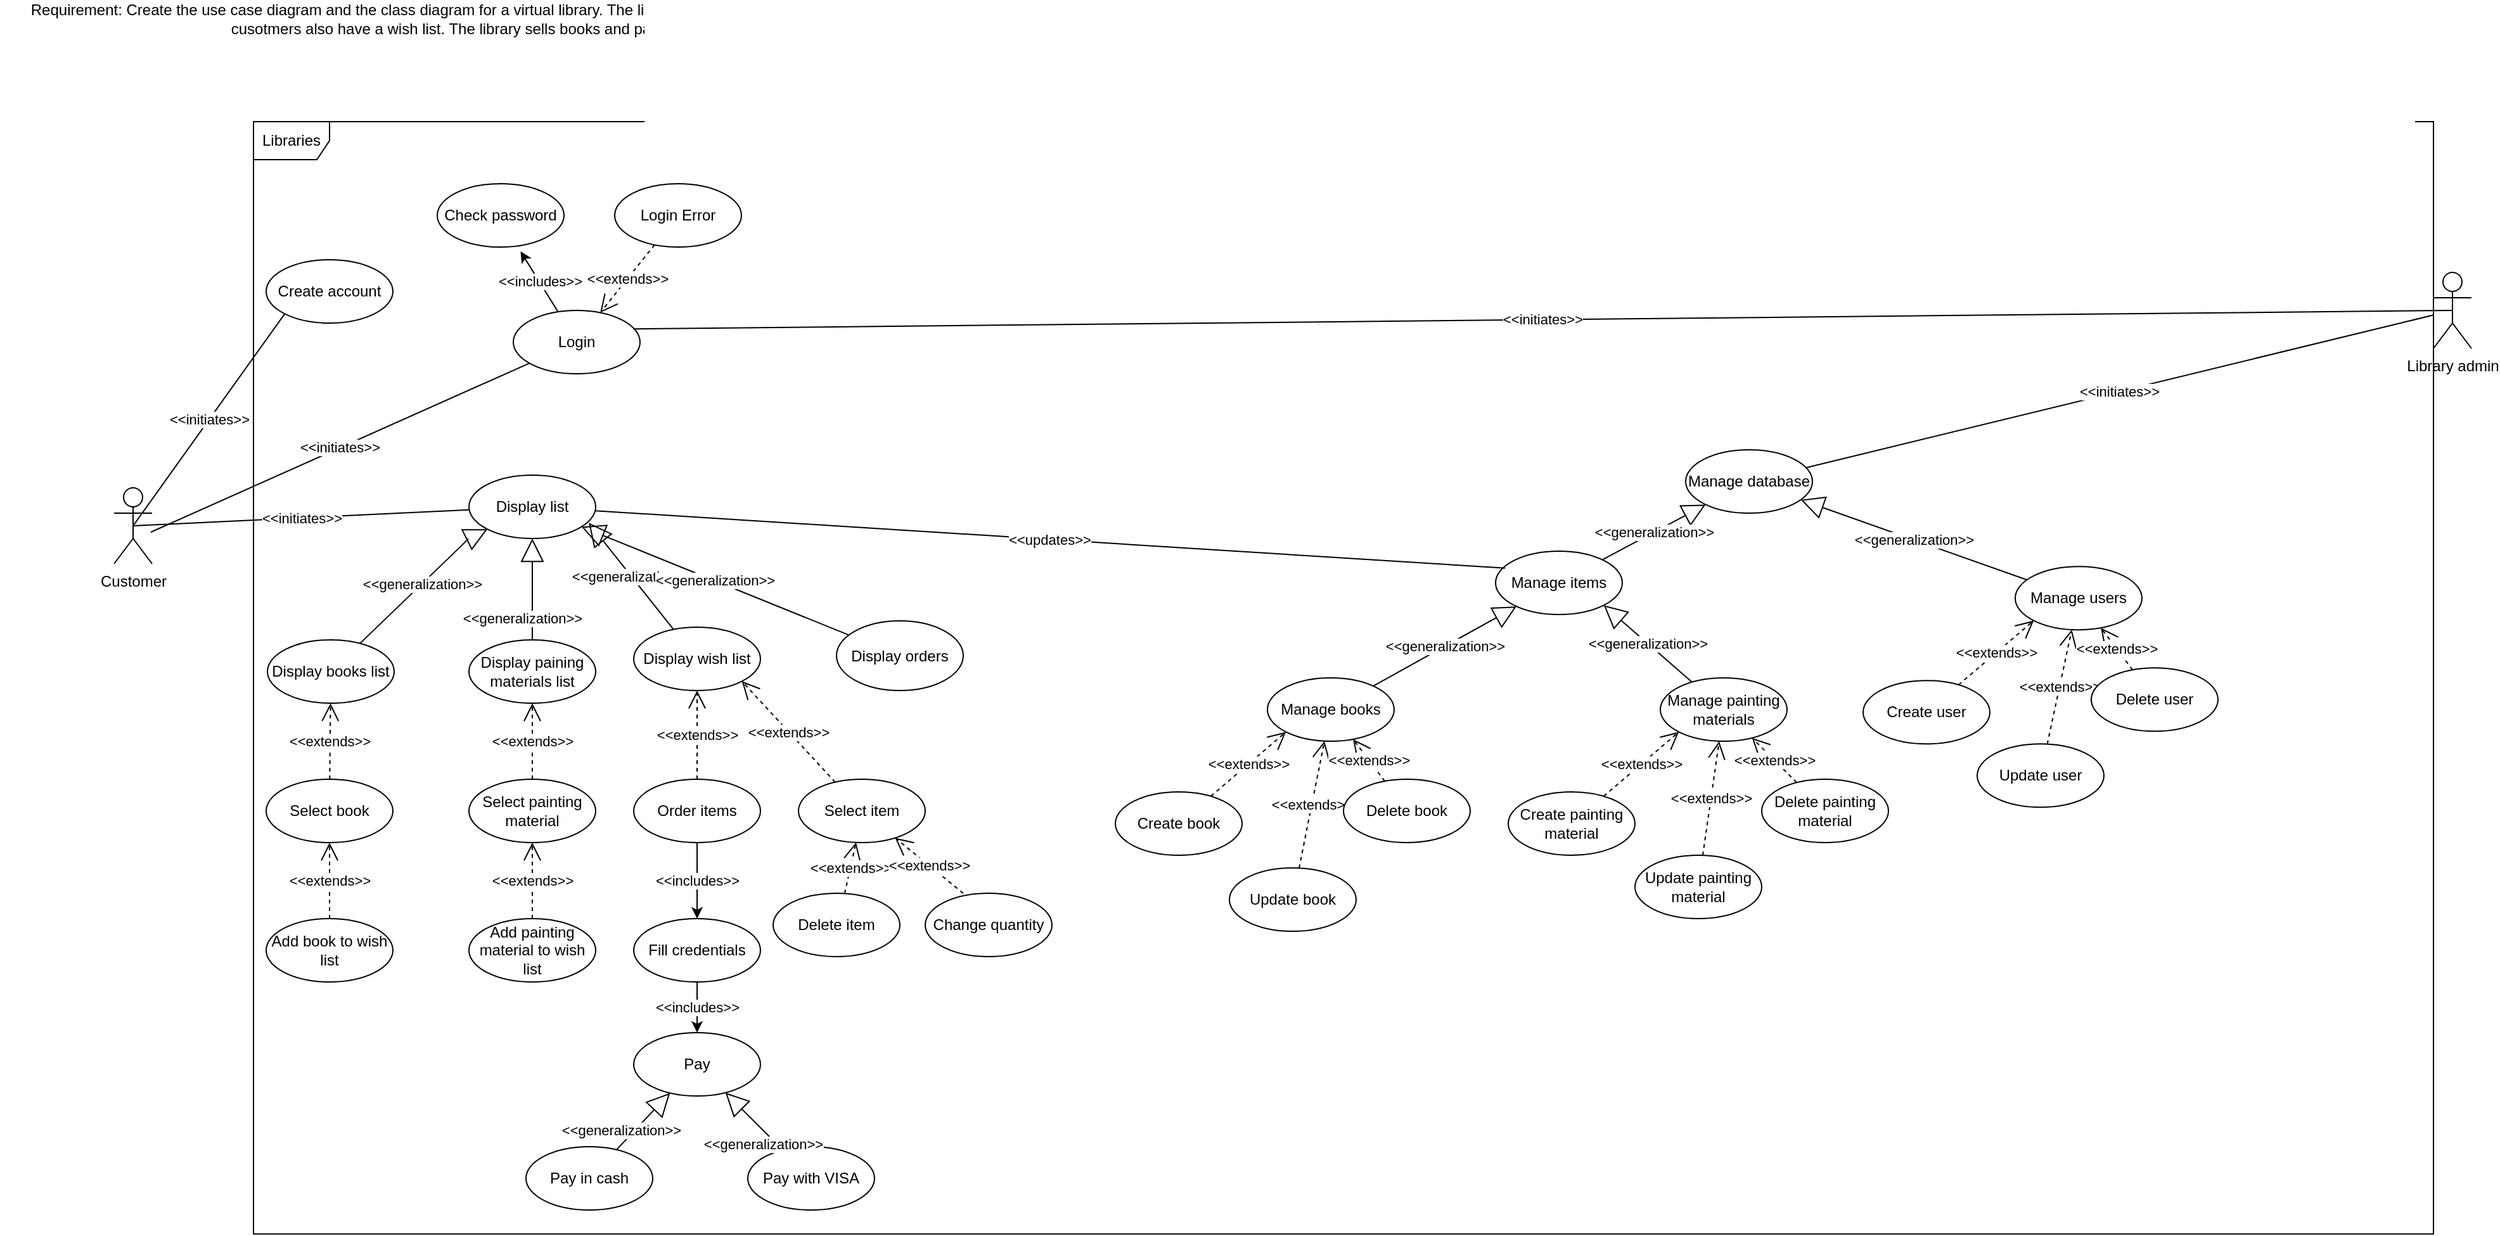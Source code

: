 <mxfile version="14.5.1" type="device"><diagram id="Yia_Mjs-g3SSGOk-4FDy" name="Page-1"><mxGraphModel dx="1422" dy="822" grid="1" gridSize="10" guides="1" tooltips="1" connect="1" arrows="1" fold="1" page="1" pageScale="1" pageWidth="850" pageHeight="1100" math="0" shadow="0"><root><mxCell id="0"/><mxCell id="1" parent="0"/><mxCell id="6MQ6Q1Cc0P8-fGBVFd-8-1" value="Libraries" style="shape=umlFrame;whiteSpace=wrap;html=1;" parent="1" vertex="1"><mxGeometry x="210" y="111" width="1720" height="877.9" as="geometry"/></mxCell><mxCell id="6MQ6Q1Cc0P8-fGBVFd-8-2" value="Requirement:&amp;nbsp;Create the use case diagram and the class diagram for a virtual library. The library has customers that can place orders, the cusotmers also have a wish list. The library sells books and painting materials." style="text;html=1;strokeColor=none;fillColor=none;align=center;verticalAlign=middle;whiteSpace=wrap;rounded=0;" parent="1" vertex="1"><mxGeometry x="10" y="20" width="780" height="20" as="geometry"/></mxCell><mxCell id="6MQ6Q1Cc0P8-fGBVFd-8-3" value="Customer&lt;br&gt;" style="shape=umlActor;verticalLabelPosition=bottom;verticalAlign=top;html=1;outlineConnect=0;" parent="1" vertex="1"><mxGeometry x="100" y="400" width="30" height="60" as="geometry"/></mxCell><mxCell id="6MQ6Q1Cc0P8-fGBVFd-8-13" value="Library admin" style="shape=umlActor;verticalLabelPosition=bottom;verticalAlign=top;html=1;outlineConnect=0;" parent="1" vertex="1"><mxGeometry x="1930" y="230" width="30" height="60" as="geometry"/></mxCell><mxCell id="6MQ6Q1Cc0P8-fGBVFd-8-14" value="Login" style="ellipse;whiteSpace=wrap;html=1;" parent="1" vertex="1"><mxGeometry x="415" y="260" width="100" height="50" as="geometry"/></mxCell><mxCell id="6MQ6Q1Cc0P8-fGBVFd-8-16" value="&amp;lt;&amp;lt;initiates&amp;gt;&amp;gt;" style="endArrow=none;html=1;exitX=1;exitY=0.333;exitDx=0;exitDy=0;exitPerimeter=0;" parent="1" target="6MQ6Q1Cc0P8-fGBVFd-8-14" edge="1"><mxGeometry width="50" height="50" relative="1" as="geometry"><mxPoint x="129.0" y="435" as="sourcePoint"/><mxPoint x="258.826" y="287.875" as="targetPoint"/></mxGeometry></mxCell><mxCell id="6MQ6Q1Cc0P8-fGBVFd-8-18" value="Check password" style="ellipse;whiteSpace=wrap;html=1;" parent="1" vertex="1"><mxGeometry x="355" y="160" width="100" height="50" as="geometry"/></mxCell><mxCell id="6MQ6Q1Cc0P8-fGBVFd-8-19" value="Login Error" style="ellipse;whiteSpace=wrap;html=1;" parent="1" vertex="1"><mxGeometry x="495" y="160" width="100" height="50" as="geometry"/></mxCell><mxCell id="6MQ6Q1Cc0P8-fGBVFd-8-24" value="&amp;lt;&amp;lt;extends&amp;gt;&amp;gt;" style="endArrow=open;endSize=12;dashed=1;html=1;" parent="1" source="6MQ6Q1Cc0P8-fGBVFd-8-19" target="6MQ6Q1Cc0P8-fGBVFd-8-14" edge="1"><mxGeometry width="160" relative="1" as="geometry"><mxPoint x="284.411" y="261.246" as="sourcePoint"/><mxPoint x="250.391" y="208.786" as="targetPoint"/></mxGeometry></mxCell><mxCell id="6MQ6Q1Cc0P8-fGBVFd-8-25" value="Select book" style="ellipse;whiteSpace=wrap;html=1;" parent="1" vertex="1"><mxGeometry x="220" y="630" width="100" height="50" as="geometry"/></mxCell><mxCell id="6MQ6Q1Cc0P8-fGBVFd-8-26" value="Display books&amp;nbsp;list" style="ellipse;whiteSpace=wrap;html=1;" parent="1" vertex="1"><mxGeometry x="221" y="520" width="100" height="50" as="geometry"/></mxCell><mxCell id="6MQ6Q1Cc0P8-fGBVFd-8-27" value="&amp;lt;&amp;lt;initiates&amp;gt;&amp;gt;" style="endArrow=none;html=1;exitX=0.5;exitY=0.5;exitDx=0;exitDy=0;exitPerimeter=0;" parent="1" source="6MQ6Q1Cc0P8-fGBVFd-8-3" target="6MQ6Q1Cc0P8-fGBVFd-8-29" edge="1"><mxGeometry width="50" height="50" relative="1" as="geometry"><mxPoint x="290" y="450" as="sourcePoint"/><mxPoint x="240" y="480" as="targetPoint"/></mxGeometry></mxCell><mxCell id="6MQ6Q1Cc0P8-fGBVFd-8-28" value="Display wish list" style="ellipse;whiteSpace=wrap;html=1;" parent="1" vertex="1"><mxGeometry x="510" y="510" width="100" height="50" as="geometry"/></mxCell><mxCell id="6MQ6Q1Cc0P8-fGBVFd-8-29" value="Display list" style="ellipse;whiteSpace=wrap;html=1;" parent="1" vertex="1"><mxGeometry x="380" y="390" width="100" height="50" as="geometry"/></mxCell><mxCell id="6MQ6Q1Cc0P8-fGBVFd-8-30" value="Add book to wish list" style="ellipse;whiteSpace=wrap;html=1;" parent="1" vertex="1"><mxGeometry x="220" y="740" width="100" height="50" as="geometry"/></mxCell><mxCell id="6MQ6Q1Cc0P8-fGBVFd-8-31" value="&amp;lt;&amp;lt;extends&amp;gt;&amp;gt;" style="endArrow=open;endSize=12;dashed=1;html=1;" parent="1" source="6MQ6Q1Cc0P8-fGBVFd-8-25" target="6MQ6Q1Cc0P8-fGBVFd-8-26" edge="1"><mxGeometry width="160" relative="1" as="geometry"><mxPoint x="311.43" y="388.212" as="sourcePoint"/><mxPoint x="269" y="560" as="targetPoint"/></mxGeometry></mxCell><mxCell id="6MQ6Q1Cc0P8-fGBVFd-8-33" value="&amp;lt;&amp;lt;extends&amp;gt;&amp;gt;" style="endArrow=open;endSize=12;dashed=1;html=1;" parent="1" source="6MQ6Q1Cc0P8-fGBVFd-8-30" target="6MQ6Q1Cc0P8-fGBVFd-8-25" edge="1"><mxGeometry width="160" relative="1" as="geometry"><mxPoint x="280" y="640" as="sourcePoint"/><mxPoint x="280" y="650" as="targetPoint"/></mxGeometry></mxCell><mxCell id="6MQ6Q1Cc0P8-fGBVFd-8-38" value="Select painting material" style="ellipse;whiteSpace=wrap;html=1;" parent="1" vertex="1"><mxGeometry x="380" y="630" width="100" height="50" as="geometry"/></mxCell><mxCell id="6MQ6Q1Cc0P8-fGBVFd-8-39" value="Display paining materials list" style="ellipse;whiteSpace=wrap;html=1;" parent="1" vertex="1"><mxGeometry x="380" y="520" width="100" height="50" as="geometry"/></mxCell><mxCell id="6MQ6Q1Cc0P8-fGBVFd-8-40" value="Add painting material to wish list" style="ellipse;whiteSpace=wrap;html=1;" parent="1" vertex="1"><mxGeometry x="380" y="740" width="100" height="50" as="geometry"/></mxCell><mxCell id="6MQ6Q1Cc0P8-fGBVFd-8-41" value="&amp;lt;&amp;lt;extends&amp;gt;&amp;gt;" style="endArrow=open;endSize=12;dashed=1;html=1;" parent="1" source="6MQ6Q1Cc0P8-fGBVFd-8-38" target="6MQ6Q1Cc0P8-fGBVFd-8-39" edge="1"><mxGeometry width="160" relative="1" as="geometry"><mxPoint x="471.43" y="388.212" as="sourcePoint"/><mxPoint x="429" y="560" as="targetPoint"/></mxGeometry></mxCell><mxCell id="6MQ6Q1Cc0P8-fGBVFd-8-42" value="&amp;lt;&amp;lt;extends&amp;gt;&amp;gt;" style="endArrow=open;endSize=12;dashed=1;html=1;" parent="1" source="6MQ6Q1Cc0P8-fGBVFd-8-40" target="6MQ6Q1Cc0P8-fGBVFd-8-38" edge="1"><mxGeometry width="160" relative="1" as="geometry"><mxPoint x="440" y="640" as="sourcePoint"/><mxPoint x="440" y="650" as="targetPoint"/></mxGeometry></mxCell><mxCell id="6MQ6Q1Cc0P8-fGBVFd-8-45" value="&amp;lt;&amp;lt;generalization&amp;gt;&amp;gt;" style="endArrow=block;endSize=16;endFill=0;html=1;" parent="1" source="6MQ6Q1Cc0P8-fGBVFd-8-26" target="6MQ6Q1Cc0P8-fGBVFd-8-29" edge="1"><mxGeometry width="160" relative="1" as="geometry"><mxPoint x="230" y="570" as="sourcePoint"/><mxPoint x="390" y="570" as="targetPoint"/><Array as="points"><mxPoint x="380" y="440"/></Array></mxGeometry></mxCell><mxCell id="6MQ6Q1Cc0P8-fGBVFd-8-47" value="&amp;lt;&amp;lt;generalization&amp;gt;&amp;gt;" style="endArrow=block;endSize=16;endFill=0;html=1;" parent="1" source="6MQ6Q1Cc0P8-fGBVFd-8-39" target="6MQ6Q1Cc0P8-fGBVFd-8-29" edge="1"><mxGeometry x="-0.557" y="8" width="160" relative="1" as="geometry"><mxPoint x="298.644" y="531.803" as="sourcePoint"/><mxPoint x="381.367" y="428.199" as="targetPoint"/><mxPoint as="offset"/></mxGeometry></mxCell><mxCell id="6MQ6Q1Cc0P8-fGBVFd-8-49" value="&amp;lt;&amp;lt;generalization&amp;gt;&amp;gt;" style="endArrow=block;endSize=16;endFill=0;html=1;entryX=0.945;entryY=0.751;entryDx=0;entryDy=0;entryPerimeter=0;" parent="1" source="6MQ6Q1Cc0P8-fGBVFd-8-28" target="6MQ6Q1Cc0P8-fGBVFd-8-29" edge="1"><mxGeometry width="160" relative="1" as="geometry"><mxPoint x="308.644" y="541.803" as="sourcePoint"/><mxPoint x="391.367" y="438.199" as="targetPoint"/></mxGeometry></mxCell><mxCell id="6MQ6Q1Cc0P8-fGBVFd-8-50" value="&amp;lt;&amp;lt;extends&amp;gt;&amp;gt;" style="endArrow=open;endSize=12;dashed=1;html=1;" parent="1" source="6MQ6Q1Cc0P8-fGBVFd-8-54" target="6MQ6Q1Cc0P8-fGBVFd-8-28" edge="1"><mxGeometry width="160" relative="1" as="geometry"><mxPoint x="440" y="640" as="sourcePoint"/><mxPoint x="440" y="580" as="targetPoint"/></mxGeometry></mxCell><mxCell id="6MQ6Q1Cc0P8-fGBVFd-8-51" value="Delete item" style="ellipse;whiteSpace=wrap;html=1;" parent="1" vertex="1"><mxGeometry x="620" y="720" width="100" height="50" as="geometry"/></mxCell><mxCell id="6MQ6Q1Cc0P8-fGBVFd-8-52" value="Create account" style="ellipse;whiteSpace=wrap;html=1;" parent="1" vertex="1"><mxGeometry x="220" y="220" width="100" height="50" as="geometry"/></mxCell><mxCell id="6MQ6Q1Cc0P8-fGBVFd-8-53" value="Select item" style="ellipse;whiteSpace=wrap;html=1;" parent="1" vertex="1"><mxGeometry x="640" y="630" width="100" height="50" as="geometry"/></mxCell><mxCell id="6MQ6Q1Cc0P8-fGBVFd-8-54" value="Order items" style="ellipse;whiteSpace=wrap;html=1;" parent="1" vertex="1"><mxGeometry x="510" y="630" width="100" height="50" as="geometry"/></mxCell><mxCell id="6MQ6Q1Cc0P8-fGBVFd-8-55" value="&amp;lt;&amp;lt;initiates&amp;gt;&amp;gt;" style="endArrow=none;html=1;exitX=0.5;exitY=0.5;exitDx=0;exitDy=0;exitPerimeter=0;entryX=0;entryY=1;entryDx=0;entryDy=0;" parent="1" source="6MQ6Q1Cc0P8-fGBVFd-8-3" target="6MQ6Q1Cc0P8-fGBVFd-8-52" edge="1"><mxGeometry width="50" height="50" relative="1" as="geometry"><mxPoint x="290" y="460" as="sourcePoint"/><mxPoint x="340" y="410" as="targetPoint"/></mxGeometry></mxCell><mxCell id="6MQ6Q1Cc0P8-fGBVFd-8-56" value="&amp;lt;&amp;lt;extends&amp;gt;&amp;gt;" style="endArrow=open;endSize=12;dashed=1;html=1;entryX=1;entryY=1;entryDx=0;entryDy=0;" parent="1" source="6MQ6Q1Cc0P8-fGBVFd-8-53" target="6MQ6Q1Cc0P8-fGBVFd-8-28" edge="1"><mxGeometry width="160" relative="1" as="geometry"><mxPoint x="570" y="640" as="sourcePoint"/><mxPoint x="570" y="570" as="targetPoint"/></mxGeometry></mxCell><mxCell id="6MQ6Q1Cc0P8-fGBVFd-8-58" value="Pay with VISA" style="ellipse;whiteSpace=wrap;html=1;" parent="1" vertex="1"><mxGeometry x="600" y="920" width="100" height="50" as="geometry"/></mxCell><mxCell id="6MQ6Q1Cc0P8-fGBVFd-8-59" value="Pay in cash" style="ellipse;whiteSpace=wrap;html=1;" parent="1" vertex="1"><mxGeometry x="425" y="920" width="100" height="50" as="geometry"/></mxCell><mxCell id="6MQ6Q1Cc0P8-fGBVFd-8-60" value="Pay" style="ellipse;whiteSpace=wrap;html=1;" parent="1" vertex="1"><mxGeometry x="510" y="830" width="100" height="50" as="geometry"/></mxCell><mxCell id="6MQ6Q1Cc0P8-fGBVFd-8-61" value="Fill credentials" style="ellipse;whiteSpace=wrap;html=1;" parent="1" vertex="1"><mxGeometry x="510" y="740" width="100" height="50" as="geometry"/></mxCell><mxCell id="6MQ6Q1Cc0P8-fGBVFd-8-62" value="Change quantity&lt;br&gt;" style="ellipse;whiteSpace=wrap;html=1;" parent="1" vertex="1"><mxGeometry x="740" y="720" width="100" height="50" as="geometry"/></mxCell><mxCell id="6MQ6Q1Cc0P8-fGBVFd-8-63" value="&amp;lt;&amp;lt;extends&amp;gt;&amp;gt;" style="endArrow=open;endSize=12;dashed=1;html=1;" parent="1" edge="1"><mxGeometry width="160" relative="1" as="geometry"><mxPoint x="676.422" y="720.147" as="sourcePoint"/><mxPoint x="685.443" y="679.845" as="targetPoint"/></mxGeometry></mxCell><mxCell id="6MQ6Q1Cc0P8-fGBVFd-8-64" value="&amp;lt;&amp;lt;extends&amp;gt;&amp;gt;" style="endArrow=open;endSize=12;dashed=1;html=1;exitX=0.3;exitY=0;exitDx=0;exitDy=0;exitPerimeter=0;" parent="1" source="6MQ6Q1Cc0P8-fGBVFd-8-62" target="6MQ6Q1Cc0P8-fGBVFd-8-53" edge="1"><mxGeometry width="160" relative="1" as="geometry"><mxPoint x="686.422" y="730.147" as="sourcePoint"/><mxPoint x="695.443" y="689.845" as="targetPoint"/></mxGeometry></mxCell><mxCell id="6MQ6Q1Cc0P8-fGBVFd-8-66" value="&amp;lt;&amp;lt;includes&amp;gt;&amp;gt;" style="endArrow=classic;html=1;" parent="1" source="6MQ6Q1Cc0P8-fGBVFd-8-54" target="6MQ6Q1Cc0P8-fGBVFd-8-61" edge="1"><mxGeometry width="50" height="50" relative="1" as="geometry"><mxPoint x="590" y="710" as="sourcePoint"/><mxPoint x="550" y="830" as="targetPoint"/></mxGeometry></mxCell><mxCell id="6MQ6Q1Cc0P8-fGBVFd-8-67" value="&amp;lt;&amp;lt;includes&amp;gt;&amp;gt;" style="endArrow=classic;html=1;entryX=0.5;entryY=0;entryDx=0;entryDy=0;" parent="1" source="6MQ6Q1Cc0P8-fGBVFd-8-61" target="6MQ6Q1Cc0P8-fGBVFd-8-60" edge="1"><mxGeometry width="50" height="50" relative="1" as="geometry"><mxPoint x="590" y="810" as="sourcePoint"/><mxPoint x="340" y="550" as="targetPoint"/></mxGeometry></mxCell><mxCell id="6MQ6Q1Cc0P8-fGBVFd-8-68" value="&amp;lt;&amp;lt;includes&amp;gt;&amp;gt;" style="endArrow=classic;html=1;entryX=0.657;entryY=1.068;entryDx=0;entryDy=0;entryPerimeter=0;" parent="1" source="6MQ6Q1Cc0P8-fGBVFd-8-14" target="6MQ6Q1Cc0P8-fGBVFd-8-18" edge="1"><mxGeometry width="50" height="50" relative="1" as="geometry"><mxPoint x="405" y="270" as="sourcePoint"/><mxPoint x="455" y="220" as="targetPoint"/></mxGeometry></mxCell><mxCell id="6MQ6Q1Cc0P8-fGBVFd-8-69" value="&amp;lt;&amp;lt;generalization&amp;gt;&amp;gt;" style="endArrow=block;endSize=16;endFill=0;html=1;" parent="1" source="6MQ6Q1Cc0P8-fGBVFd-8-59" target="6MQ6Q1Cc0P8-fGBVFd-8-60" edge="1"><mxGeometry x="-0.557" y="8" width="160" relative="1" as="geometry"><mxPoint x="433.453" y="530.215" as="sourcePoint"/><mxPoint x="406.634" y="429.779" as="targetPoint"/><mxPoint as="offset"/></mxGeometry></mxCell><mxCell id="6MQ6Q1Cc0P8-fGBVFd-8-70" value="&amp;lt;&amp;lt;generalization&amp;gt;&amp;gt;" style="endArrow=block;endSize=16;endFill=0;html=1;" parent="1" source="6MQ6Q1Cc0P8-fGBVFd-8-58" target="6MQ6Q1Cc0P8-fGBVFd-8-60" edge="1"><mxGeometry x="-0.557" y="8" width="160" relative="1" as="geometry"><mxPoint x="520.041" y="922.096" as="sourcePoint"/><mxPoint x="550.101" y="887.935" as="targetPoint"/><mxPoint as="offset"/></mxGeometry></mxCell><mxCell id="6MQ6Q1Cc0P8-fGBVFd-8-72" value="&amp;lt;&amp;lt;initiates&amp;gt;&amp;gt;" style="endArrow=none;html=1;entryX=0.5;entryY=0.5;entryDx=0;entryDy=0;entryPerimeter=0;exitX=0.948;exitY=0.292;exitDx=0;exitDy=0;exitPerimeter=0;" parent="1" source="6MQ6Q1Cc0P8-fGBVFd-8-14" target="6MQ6Q1Cc0P8-fGBVFd-8-13" edge="1"><mxGeometry width="50" height="50" relative="1" as="geometry"><mxPoint x="770" y="400" as="sourcePoint"/><mxPoint x="820" y="350" as="targetPoint"/></mxGeometry></mxCell><mxCell id="6MQ6Q1Cc0P8-fGBVFd-8-74" value="Manage books" style="ellipse;whiteSpace=wrap;html=1;" parent="1" vertex="1"><mxGeometry x="1010" y="550" width="100" height="50" as="geometry"/></mxCell><mxCell id="6MQ6Q1Cc0P8-fGBVFd-8-76" value="Manage items" style="ellipse;whiteSpace=wrap;html=1;" parent="1" vertex="1"><mxGeometry x="1190" y="450" width="100" height="50" as="geometry"/></mxCell><mxCell id="6MQ6Q1Cc0P8-fGBVFd-8-77" value="Manage database" style="ellipse;whiteSpace=wrap;html=1;" parent="1" vertex="1"><mxGeometry x="1340" y="370" width="100" height="50" as="geometry"/></mxCell><mxCell id="6MQ6Q1Cc0P8-fGBVFd-8-78" value="&amp;lt;&amp;lt;updates&amp;gt;&amp;gt;" style="endArrow=none;html=1;entryX=0.075;entryY=0.268;entryDx=0;entryDy=0;entryPerimeter=0;" parent="1" source="6MQ6Q1Cc0P8-fGBVFd-8-29" target="6MQ6Q1Cc0P8-fGBVFd-8-76" edge="1"><mxGeometry width="50" height="50" relative="1" as="geometry"><mxPoint x="580" y="580" as="sourcePoint"/><mxPoint x="630" y="530" as="targetPoint"/></mxGeometry></mxCell><mxCell id="6MQ6Q1Cc0P8-fGBVFd-8-79" value="&amp;lt;&amp;lt;generalization&amp;gt;&amp;gt;" style="endArrow=block;endSize=16;endFill=0;html=1;" parent="1" source="6MQ6Q1Cc0P8-fGBVFd-8-76" target="6MQ6Q1Cc0P8-fGBVFd-8-77" edge="1"><mxGeometry width="160" relative="1" as="geometry"><mxPoint x="651.607" y="511.753" as="sourcePoint"/><mxPoint x="584.5" y="427.55" as="targetPoint"/></mxGeometry></mxCell><mxCell id="6MQ6Q1Cc0P8-fGBVFd-8-81" value="&amp;lt;&amp;lt;generalization&amp;gt;&amp;gt;" style="endArrow=block;endSize=16;endFill=0;html=1;" parent="1" source="6MQ6Q1Cc0P8-fGBVFd-8-74" target="6MQ6Q1Cc0P8-fGBVFd-8-76" edge="1"><mxGeometry width="160" relative="1" as="geometry"><mxPoint x="1311.564" y="482.916" as="sourcePoint"/><mxPoint x="1273.394" y="447.095" as="targetPoint"/></mxGeometry></mxCell><mxCell id="6MQ6Q1Cc0P8-fGBVFd-8-93" value="Create book" style="ellipse;whiteSpace=wrap;html=1;" parent="1" vertex="1"><mxGeometry x="890" y="640" width="100" height="50" as="geometry"/></mxCell><mxCell id="6MQ6Q1Cc0P8-fGBVFd-8-96" value="&amp;lt;&amp;lt;extends&amp;gt;&amp;gt;" style="endArrow=open;endSize=12;dashed=1;html=1;entryX=0;entryY=1;entryDx=0;entryDy=0;" parent="1" source="6MQ6Q1Cc0P8-fGBVFd-8-93" target="6MQ6Q1Cc0P8-fGBVFd-8-74" edge="1"><mxGeometry width="160" relative="1" as="geometry"><mxPoint x="780" y="730" as="sourcePoint"/><mxPoint x="726.205" y="686.291" as="targetPoint"/></mxGeometry></mxCell><mxCell id="6MQ6Q1Cc0P8-fGBVFd-8-97" value="Update book" style="ellipse;whiteSpace=wrap;html=1;" parent="1" vertex="1"><mxGeometry x="980" y="700" width="100" height="50" as="geometry"/></mxCell><mxCell id="6MQ6Q1Cc0P8-fGBVFd-8-98" value="&amp;lt;&amp;lt;extends&amp;gt;&amp;gt;" style="endArrow=open;endSize=12;dashed=1;html=1;" parent="1" source="6MQ6Q1Cc0P8-fGBVFd-8-97" target="6MQ6Q1Cc0P8-fGBVFd-8-74" edge="1"><mxGeometry width="160" relative="1" as="geometry"><mxPoint x="790" y="740" as="sourcePoint"/><mxPoint x="1035" y="600" as="targetPoint"/></mxGeometry></mxCell><mxCell id="6MQ6Q1Cc0P8-fGBVFd-8-99" value="Delete book" style="ellipse;whiteSpace=wrap;html=1;" parent="1" vertex="1"><mxGeometry x="1070" y="630" width="100" height="50" as="geometry"/></mxCell><mxCell id="6MQ6Q1Cc0P8-fGBVFd-8-100" value="&amp;lt;&amp;lt;extends&amp;gt;&amp;gt;" style="endArrow=open;endSize=12;dashed=1;html=1;" parent="1" source="6MQ6Q1Cc0P8-fGBVFd-8-99" target="6MQ6Q1Cc0P8-fGBVFd-8-74" edge="1"><mxGeometry width="160" relative="1" as="geometry"><mxPoint x="1000" y="748.66" as="sourcePoint"/><mxPoint x="1244.645" y="611.338" as="targetPoint"/></mxGeometry></mxCell><mxCell id="6MQ6Q1Cc0P8-fGBVFd-8-110" value="Manage painting materials" style="ellipse;whiteSpace=wrap;html=1;" parent="1" vertex="1"><mxGeometry x="1320" y="550" width="100" height="50" as="geometry"/></mxCell><mxCell id="6MQ6Q1Cc0P8-fGBVFd-8-111" value="&amp;lt;&amp;lt;generalization&amp;gt;&amp;gt;" style="endArrow=block;endSize=16;endFill=0;html=1;entryX=1;entryY=1;entryDx=0;entryDy=0;" parent="1" source="6MQ6Q1Cc0P8-fGBVFd-8-110" target="6MQ6Q1Cc0P8-fGBVFd-8-76" edge="1"><mxGeometry width="160" relative="1" as="geometry"><mxPoint x="1621.564" y="482.916" as="sourcePoint"/><mxPoint x="1419.959" y="517.904" as="targetPoint"/></mxGeometry></mxCell><mxCell id="6MQ6Q1Cc0P8-fGBVFd-8-112" value="Create painting material" style="ellipse;whiteSpace=wrap;html=1;" parent="1" vertex="1"><mxGeometry x="1200" y="640" width="100" height="50" as="geometry"/></mxCell><mxCell id="6MQ6Q1Cc0P8-fGBVFd-8-113" value="&amp;lt;&amp;lt;extends&amp;gt;&amp;gt;" style="endArrow=open;endSize=12;dashed=1;html=1;entryX=0;entryY=1;entryDx=0;entryDy=0;" parent="1" source="6MQ6Q1Cc0P8-fGBVFd-8-112" target="6MQ6Q1Cc0P8-fGBVFd-8-110" edge="1"><mxGeometry width="160" relative="1" as="geometry"><mxPoint x="1090" y="730" as="sourcePoint"/><mxPoint x="1036.205" y="686.291" as="targetPoint"/></mxGeometry></mxCell><mxCell id="6MQ6Q1Cc0P8-fGBVFd-8-114" value="Update painting material" style="ellipse;whiteSpace=wrap;html=1;" parent="1" vertex="1"><mxGeometry x="1300" y="690" width="100" height="50" as="geometry"/></mxCell><mxCell id="6MQ6Q1Cc0P8-fGBVFd-8-115" value="&amp;lt;&amp;lt;extends&amp;gt;&amp;gt;" style="endArrow=open;endSize=12;dashed=1;html=1;" parent="1" source="6MQ6Q1Cc0P8-fGBVFd-8-114" target="6MQ6Q1Cc0P8-fGBVFd-8-110" edge="1"><mxGeometry width="160" relative="1" as="geometry"><mxPoint x="1100" y="740" as="sourcePoint"/><mxPoint x="1344.645" y="602.678" as="targetPoint"/></mxGeometry></mxCell><mxCell id="6MQ6Q1Cc0P8-fGBVFd-8-116" value="Delete painting material" style="ellipse;whiteSpace=wrap;html=1;" parent="1" vertex="1"><mxGeometry x="1400" y="630" width="100" height="50" as="geometry"/></mxCell><mxCell id="6MQ6Q1Cc0P8-fGBVFd-8-117" value="&amp;lt;&amp;lt;extends&amp;gt;&amp;gt;" style="endArrow=open;endSize=12;dashed=1;html=1;" parent="1" source="6MQ6Q1Cc0P8-fGBVFd-8-116" target="6MQ6Q1Cc0P8-fGBVFd-8-110" edge="1"><mxGeometry width="160" relative="1" as="geometry"><mxPoint x="1310" y="748.66" as="sourcePoint"/><mxPoint x="1554.645" y="611.338" as="targetPoint"/></mxGeometry></mxCell><mxCell id="6MQ6Q1Cc0P8-fGBVFd-8-118" value="Manage users" style="ellipse;whiteSpace=wrap;html=1;" parent="1" vertex="1"><mxGeometry x="1600" y="462.1" width="100" height="50" as="geometry"/></mxCell><mxCell id="6MQ6Q1Cc0P8-fGBVFd-8-119" value="&amp;lt;&amp;lt;generalization&amp;gt;&amp;gt;" style="endArrow=block;endSize=16;endFill=0;html=1;" parent="1" source="6MQ6Q1Cc0P8-fGBVFd-8-118" target="6MQ6Q1Cc0P8-fGBVFd-8-77" edge="1"><mxGeometry width="160" relative="1" as="geometry"><mxPoint x="1901.564" y="395.016" as="sourcePoint"/><mxPoint x="1699.959" y="430.004" as="targetPoint"/></mxGeometry></mxCell><mxCell id="6MQ6Q1Cc0P8-fGBVFd-8-120" value="Create user" style="ellipse;whiteSpace=wrap;html=1;" parent="1" vertex="1"><mxGeometry x="1480" y="552.1" width="100" height="50" as="geometry"/></mxCell><mxCell id="6MQ6Q1Cc0P8-fGBVFd-8-121" value="&amp;lt;&amp;lt;extends&amp;gt;&amp;gt;" style="endArrow=open;endSize=12;dashed=1;html=1;entryX=0;entryY=1;entryDx=0;entryDy=0;" parent="1" source="6MQ6Q1Cc0P8-fGBVFd-8-120" target="6MQ6Q1Cc0P8-fGBVFd-8-118" edge="1"><mxGeometry width="160" relative="1" as="geometry"><mxPoint x="1370" y="642.1" as="sourcePoint"/><mxPoint x="1316.205" y="598.391" as="targetPoint"/></mxGeometry></mxCell><mxCell id="6MQ6Q1Cc0P8-fGBVFd-8-122" value="Update user" style="ellipse;whiteSpace=wrap;html=1;" parent="1" vertex="1"><mxGeometry x="1570" y="602.1" width="100" height="50" as="geometry"/></mxCell><mxCell id="6MQ6Q1Cc0P8-fGBVFd-8-123" value="&amp;lt;&amp;lt;extends&amp;gt;&amp;gt;" style="endArrow=open;endSize=12;dashed=1;html=1;" parent="1" source="6MQ6Q1Cc0P8-fGBVFd-8-122" target="6MQ6Q1Cc0P8-fGBVFd-8-118" edge="1"><mxGeometry width="160" relative="1" as="geometry"><mxPoint x="1380" y="652.1" as="sourcePoint"/><mxPoint x="1624.645" y="514.778" as="targetPoint"/></mxGeometry></mxCell><mxCell id="6MQ6Q1Cc0P8-fGBVFd-8-124" value="Delete user" style="ellipse;whiteSpace=wrap;html=1;" parent="1" vertex="1"><mxGeometry x="1660" y="542.1" width="100" height="50" as="geometry"/></mxCell><mxCell id="6MQ6Q1Cc0P8-fGBVFd-8-125" value="&amp;lt;&amp;lt;extends&amp;gt;&amp;gt;" style="endArrow=open;endSize=12;dashed=1;html=1;" parent="1" source="6MQ6Q1Cc0P8-fGBVFd-8-124" target="6MQ6Q1Cc0P8-fGBVFd-8-118" edge="1"><mxGeometry width="160" relative="1" as="geometry"><mxPoint x="1590" y="660.76" as="sourcePoint"/><mxPoint x="1834.645" y="523.438" as="targetPoint"/></mxGeometry></mxCell><mxCell id="6MQ6Q1Cc0P8-fGBVFd-8-127" value="&amp;lt;&amp;lt;initiates&amp;gt;&amp;gt;" style="endArrow=none;html=1;" parent="1" source="6MQ6Q1Cc0P8-fGBVFd-8-77" target="6MQ6Q1Cc0P8-fGBVFd-8-13" edge="1"><mxGeometry width="50" height="50" relative="1" as="geometry"><mxPoint x="1210" y="580" as="sourcePoint"/><mxPoint x="1260" y="530" as="targetPoint"/></mxGeometry></mxCell><mxCell id="AWesjpxvJ07LxTcjkfb8-1" value="Display orders" style="ellipse;whiteSpace=wrap;html=1;" parent="1" vertex="1"><mxGeometry x="670" y="505" width="100" height="55" as="geometry"/></mxCell><mxCell id="AWesjpxvJ07LxTcjkfb8-2" value="&amp;lt;&amp;lt;generalization&amp;gt;&amp;gt;" style="endArrow=block;endSize=16;endFill=0;html=1;" parent="1" source="AWesjpxvJ07LxTcjkfb8-1" target="6MQ6Q1Cc0P8-fGBVFd-8-29" edge="1"><mxGeometry width="160" relative="1" as="geometry"><mxPoint x="551.543" y="521.766" as="sourcePoint"/><mxPoint x="484.5" y="437.55" as="targetPoint"/></mxGeometry></mxCell></root></mxGraphModel></diagram></mxfile>